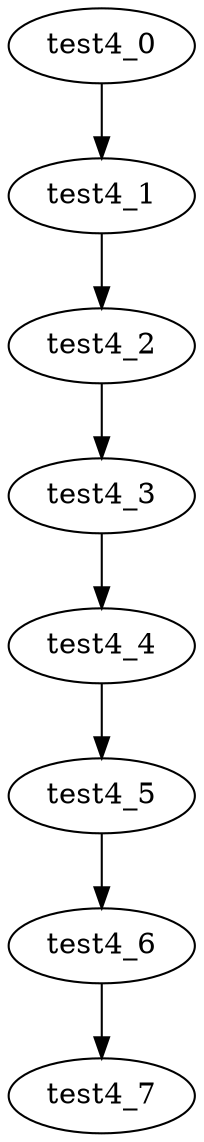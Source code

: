 digraph G {
test4_0->test4_1;
test4_1->test4_2;
test4_2->test4_3;
test4_3->test4_4;
test4_4->test4_5;
test4_5->test4_6;
test4_6->test4_7;

}
